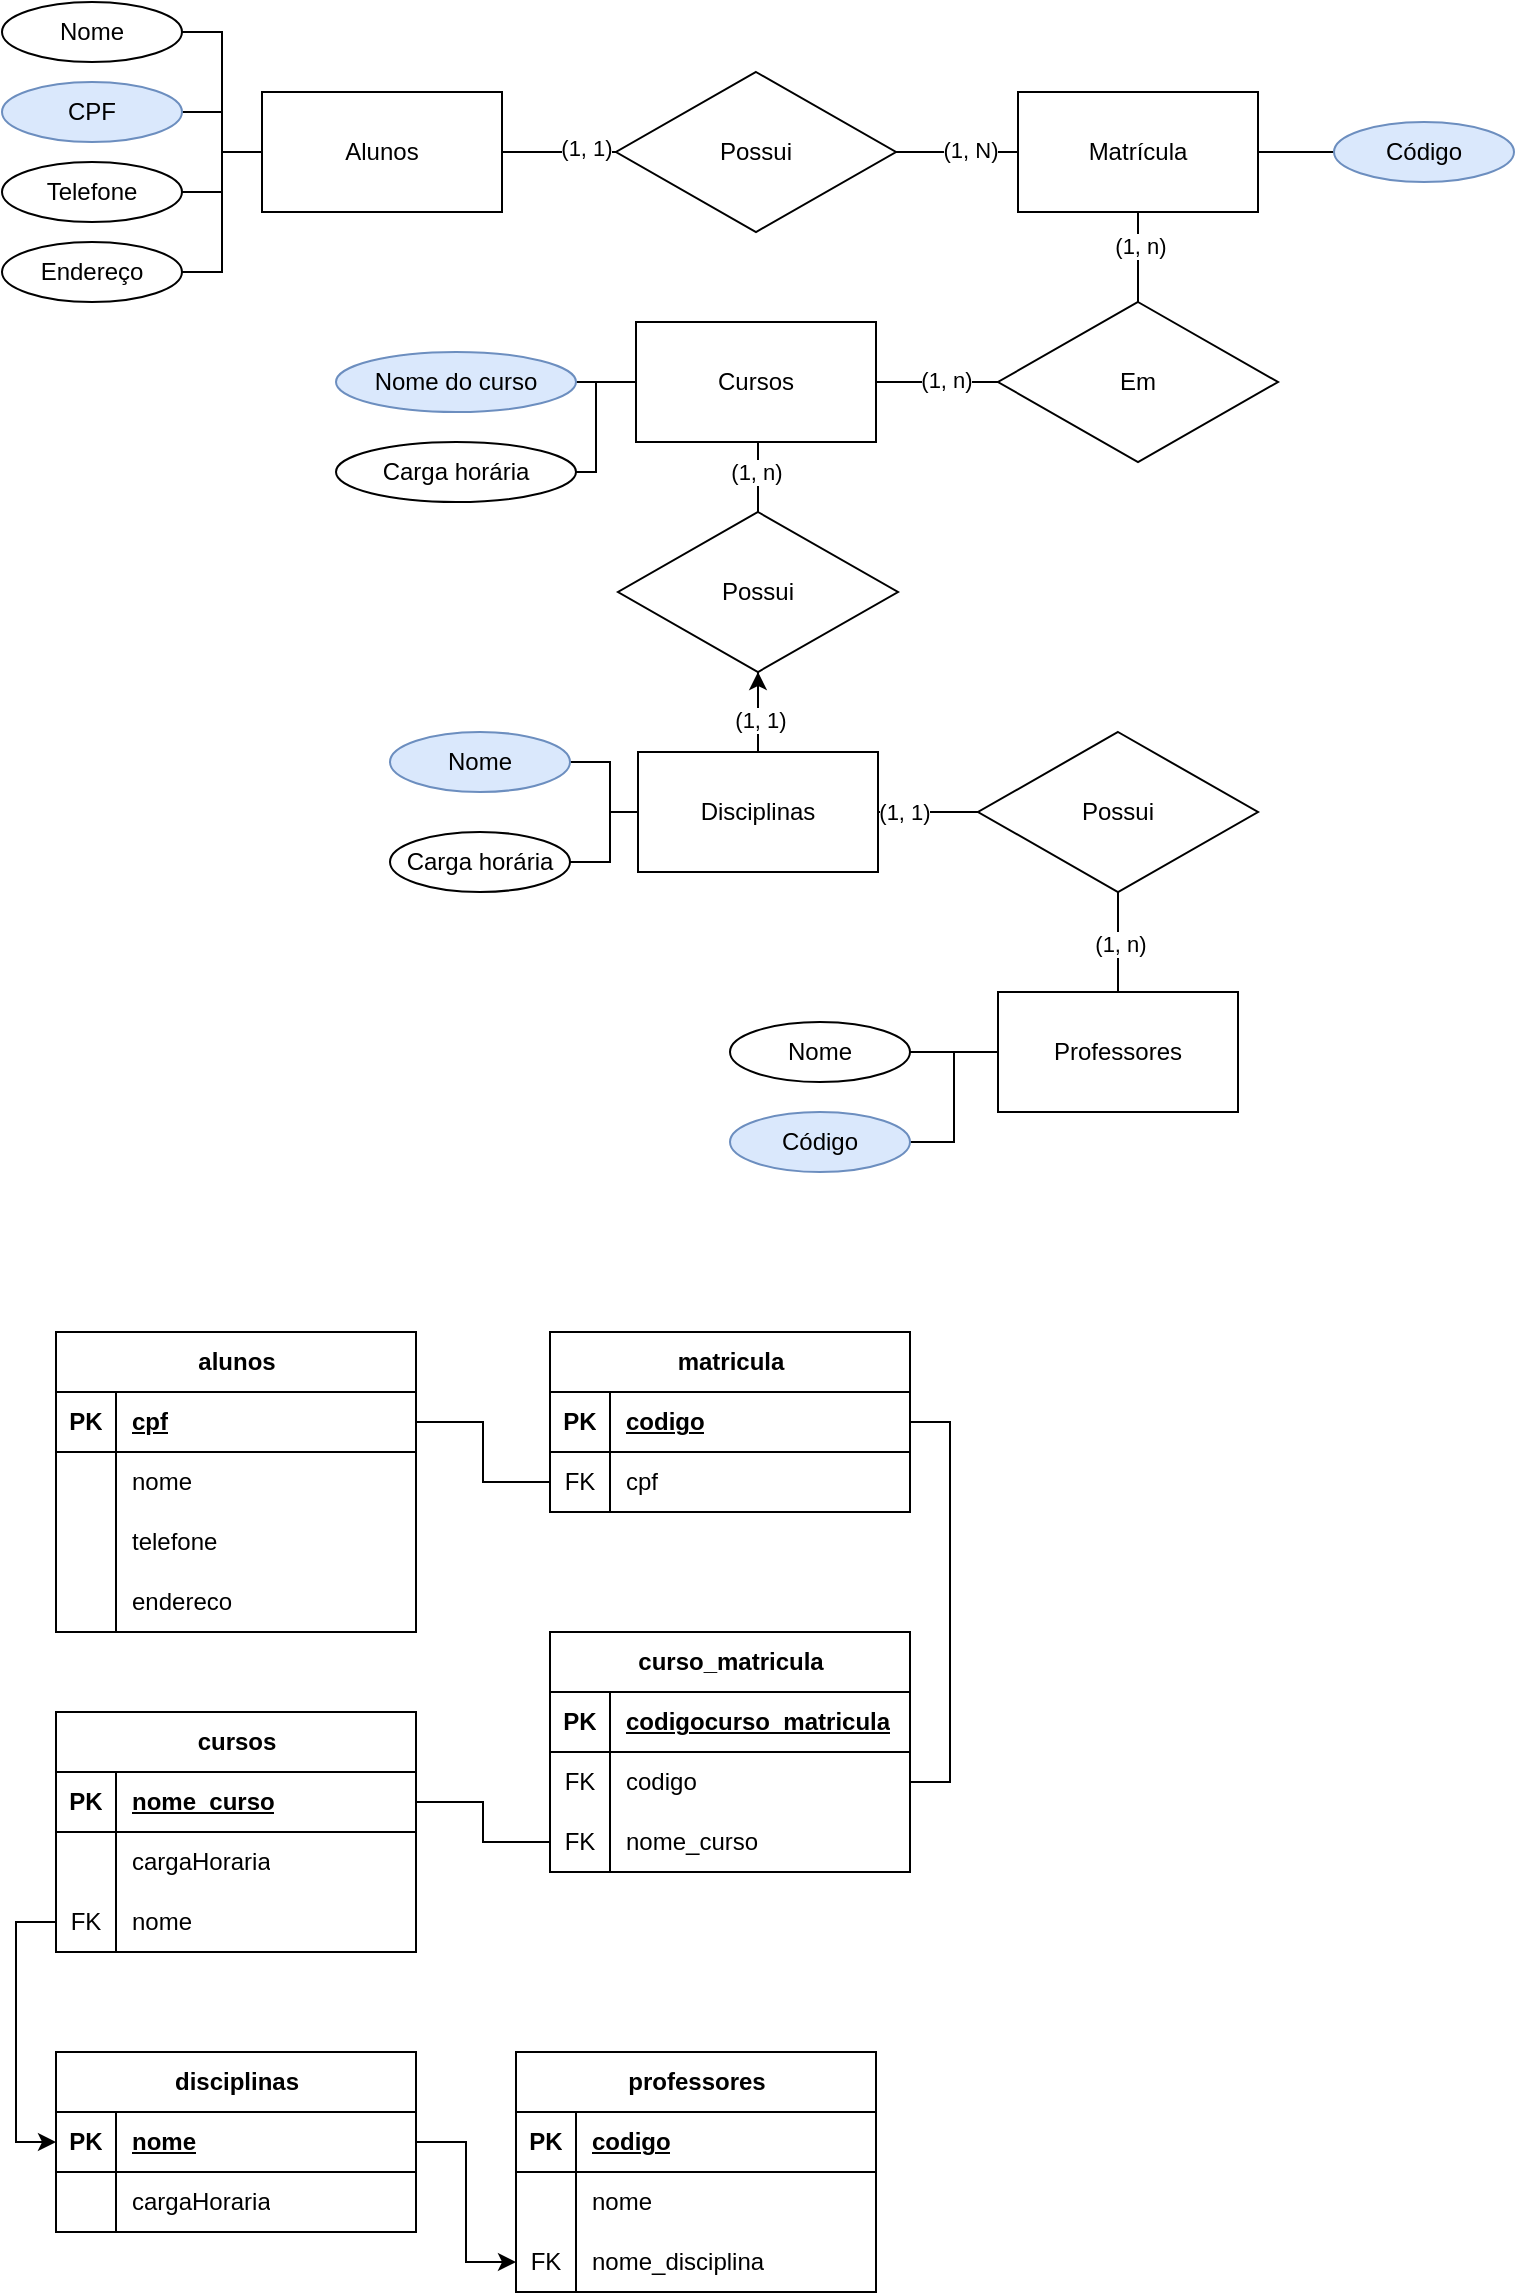 <mxfile version="24.7.10">
  <diagram name="Página-1" id="FnEpoIWWNQxLYMlEQwRX">
    <mxGraphModel dx="1179" dy="528" grid="1" gridSize="10" guides="1" tooltips="1" connect="1" arrows="1" fold="1" page="1" pageScale="1" pageWidth="827" pageHeight="1169" math="0" shadow="0">
      <root>
        <mxCell id="0" />
        <mxCell id="1" parent="0" />
        <mxCell id="gs8JJX1vfFZVjYpK_IIe-66" style="edgeStyle=orthogonalEdgeStyle;rounded=0;orthogonalLoop=1;jettySize=auto;html=1;exitX=1;exitY=0.5;exitDx=0;exitDy=0;entryX=0;entryY=0.5;entryDx=0;entryDy=0;endArrow=none;endFill=0;" parent="1" source="gs8JJX1vfFZVjYpK_IIe-1" target="gs8JJX1vfFZVjYpK_IIe-19" edge="1">
          <mxGeometry relative="1" as="geometry" />
        </mxCell>
        <mxCell id="gs8JJX1vfFZVjYpK_IIe-78" value="(1, 1)" style="edgeLabel;html=1;align=center;verticalAlign=middle;resizable=0;points=[];" parent="gs8JJX1vfFZVjYpK_IIe-66" vertex="1" connectable="0">
          <mxGeometry x="0.456" y="2" relative="1" as="geometry">
            <mxPoint as="offset" />
          </mxGeometry>
        </mxCell>
        <mxCell id="gs8JJX1vfFZVjYpK_IIe-1" value="Alunos" style="rounded=0;whiteSpace=wrap;html=1;" parent="1" vertex="1">
          <mxGeometry x="143" y="60" width="120" height="60" as="geometry" />
        </mxCell>
        <mxCell id="gs8JJX1vfFZVjYpK_IIe-67" style="edgeStyle=orthogonalEdgeStyle;rounded=0;orthogonalLoop=1;jettySize=auto;html=1;exitX=0.5;exitY=1;exitDx=0;exitDy=0;entryX=0.5;entryY=0;entryDx=0;entryDy=0;endArrow=none;endFill=0;" parent="1" source="gs8JJX1vfFZVjYpK_IIe-3" target="gs8JJX1vfFZVjYpK_IIe-10" edge="1">
          <mxGeometry relative="1" as="geometry" />
        </mxCell>
        <mxCell id="gs8JJX1vfFZVjYpK_IIe-81" value="(1, n)" style="edgeLabel;html=1;align=center;verticalAlign=middle;resizable=0;points=[];" parent="gs8JJX1vfFZVjYpK_IIe-67" vertex="1" connectable="0">
          <mxGeometry x="-0.259" y="1" relative="1" as="geometry">
            <mxPoint as="offset" />
          </mxGeometry>
        </mxCell>
        <mxCell id="gs8JJX1vfFZVjYpK_IIe-69" style="edgeStyle=orthogonalEdgeStyle;rounded=0;orthogonalLoop=1;jettySize=auto;html=1;exitX=1;exitY=0.5;exitDx=0;exitDy=0;entryX=0;entryY=0.5;entryDx=0;entryDy=0;endArrow=none;endFill=0;" parent="1" source="gs8JJX1vfFZVjYpK_IIe-3" target="gs8JJX1vfFZVjYpK_IIe-29" edge="1">
          <mxGeometry relative="1" as="geometry" />
        </mxCell>
        <mxCell id="gs8JJX1vfFZVjYpK_IIe-3" value="Matrícula" style="rounded=0;whiteSpace=wrap;html=1;" parent="1" vertex="1">
          <mxGeometry x="521" y="60" width="120" height="60" as="geometry" />
        </mxCell>
        <mxCell id="gs8JJX1vfFZVjYpK_IIe-71" style="edgeStyle=orthogonalEdgeStyle;rounded=0;orthogonalLoop=1;jettySize=auto;html=1;exitX=0;exitY=0.5;exitDx=0;exitDy=0;entryX=1;entryY=0.5;entryDx=0;entryDy=0;endArrow=none;endFill=0;" parent="1" source="gs8JJX1vfFZVjYpK_IIe-4" target="gs8JJX1vfFZVjYpK_IIe-40" edge="1">
          <mxGeometry relative="1" as="geometry" />
        </mxCell>
        <mxCell id="gs8JJX1vfFZVjYpK_IIe-72" style="edgeStyle=orthogonalEdgeStyle;rounded=0;orthogonalLoop=1;jettySize=auto;html=1;exitX=1;exitY=0.5;exitDx=0;exitDy=0;entryX=0;entryY=0.5;entryDx=0;entryDy=0;endArrow=none;endFill=0;" parent="1" source="gs8JJX1vfFZVjYpK_IIe-4" target="gs8JJX1vfFZVjYpK_IIe-10" edge="1">
          <mxGeometry relative="1" as="geometry" />
        </mxCell>
        <mxCell id="gs8JJX1vfFZVjYpK_IIe-82" value="(1, n)" style="edgeLabel;html=1;align=center;verticalAlign=middle;resizable=0;points=[];" parent="gs8JJX1vfFZVjYpK_IIe-72" vertex="1" connectable="0">
          <mxGeometry x="0.131" y="1" relative="1" as="geometry">
            <mxPoint as="offset" />
          </mxGeometry>
        </mxCell>
        <mxCell id="gs8JJX1vfFZVjYpK_IIe-73" style="edgeStyle=orthogonalEdgeStyle;rounded=0;orthogonalLoop=1;jettySize=auto;html=1;exitX=0.5;exitY=1;exitDx=0;exitDy=0;entryX=0.5;entryY=0;entryDx=0;entryDy=0;endArrow=none;endFill=0;" parent="1" source="gs8JJX1vfFZVjYpK_IIe-4" target="gs8JJX1vfFZVjYpK_IIe-15" edge="1">
          <mxGeometry relative="1" as="geometry" />
        </mxCell>
        <mxCell id="gs8JJX1vfFZVjYpK_IIe-76" value="(1, n)" style="edgeLabel;html=1;align=center;verticalAlign=middle;resizable=0;points=[];" parent="gs8JJX1vfFZVjYpK_IIe-73" vertex="1" connectable="0">
          <mxGeometry x="-0.144" y="-1" relative="1" as="geometry">
            <mxPoint as="offset" />
          </mxGeometry>
        </mxCell>
        <mxCell id="gs8JJX1vfFZVjYpK_IIe-88" style="edgeStyle=orthogonalEdgeStyle;rounded=0;orthogonalLoop=1;jettySize=auto;html=1;exitX=0;exitY=0.5;exitDx=0;exitDy=0;entryX=1;entryY=0.5;entryDx=0;entryDy=0;endArrow=none;endFill=0;" parent="1" source="gs8JJX1vfFZVjYpK_IIe-4" target="gs8JJX1vfFZVjYpK_IIe-86" edge="1">
          <mxGeometry relative="1" as="geometry" />
        </mxCell>
        <mxCell id="gs8JJX1vfFZVjYpK_IIe-4" value="Cursos" style="rounded=0;whiteSpace=wrap;html=1;" parent="1" vertex="1">
          <mxGeometry x="330" y="175" width="120" height="60" as="geometry" />
        </mxCell>
        <mxCell id="gs8JJX1vfFZVjYpK_IIe-23" style="edgeStyle=orthogonalEdgeStyle;rounded=0;orthogonalLoop=1;jettySize=auto;html=1;exitX=1;exitY=0.5;exitDx=0;exitDy=0;entryX=0;entryY=0.5;entryDx=0;entryDy=0;endArrow=none;endFill=0;" parent="1" source="gs8JJX1vfFZVjYpK_IIe-5" edge="1">
          <mxGeometry relative="1" as="geometry">
            <mxPoint x="511" y="420" as="targetPoint" />
          </mxGeometry>
        </mxCell>
        <mxCell id="gs8JJX1vfFZVjYpK_IIe-75" value="(1, 1)" style="edgeLabel;html=1;align=center;verticalAlign=middle;resizable=0;points=[];" parent="gs8JJX1vfFZVjYpK_IIe-23" vertex="1" connectable="0">
          <mxGeometry x="-0.569" relative="1" as="geometry">
            <mxPoint as="offset" />
          </mxGeometry>
        </mxCell>
        <mxCell id="gs8JJX1vfFZVjYpK_IIe-89" value="" style="edgeStyle=orthogonalEdgeStyle;rounded=0;orthogonalLoop=1;jettySize=auto;html=1;" parent="1" source="gs8JJX1vfFZVjYpK_IIe-5" target="gs8JJX1vfFZVjYpK_IIe-15" edge="1">
          <mxGeometry relative="1" as="geometry" />
        </mxCell>
        <mxCell id="gs8JJX1vfFZVjYpK_IIe-5" value="Disciplinas" style="rounded=0;whiteSpace=wrap;html=1;" parent="1" vertex="1">
          <mxGeometry x="331" y="390" width="120" height="60" as="geometry" />
        </mxCell>
        <mxCell id="gs8JJX1vfFZVjYpK_IIe-10" value="Em" style="rhombus;whiteSpace=wrap;html=1;" parent="1" vertex="1">
          <mxGeometry x="511" y="165" width="140" height="80" as="geometry" />
        </mxCell>
        <mxCell id="gs8JJX1vfFZVjYpK_IIe-16" style="edgeStyle=orthogonalEdgeStyle;rounded=0;orthogonalLoop=1;jettySize=auto;html=1;exitX=0.5;exitY=1;exitDx=0;exitDy=0;entryX=0.5;entryY=0;entryDx=0;entryDy=0;endArrow=none;endFill=0;" parent="1" source="gs8JJX1vfFZVjYpK_IIe-15" target="gs8JJX1vfFZVjYpK_IIe-5" edge="1">
          <mxGeometry relative="1" as="geometry" />
        </mxCell>
        <mxCell id="gs8JJX1vfFZVjYpK_IIe-77" value="(1, 1)" style="edgeLabel;html=1;align=center;verticalAlign=middle;resizable=0;points=[];" parent="gs8JJX1vfFZVjYpK_IIe-16" vertex="1" connectable="0">
          <mxGeometry x="0.212" y="1" relative="1" as="geometry">
            <mxPoint as="offset" />
          </mxGeometry>
        </mxCell>
        <mxCell id="gs8JJX1vfFZVjYpK_IIe-15" value="Possui" style="rhombus;whiteSpace=wrap;html=1;" parent="1" vertex="1">
          <mxGeometry x="321" y="270" width="140" height="80" as="geometry" />
        </mxCell>
        <mxCell id="gs8JJX1vfFZVjYpK_IIe-84" value="N" style="edgeStyle=orthogonalEdgeStyle;rounded=0;orthogonalLoop=1;jettySize=auto;html=1;exitX=1;exitY=0.5;exitDx=0;exitDy=0;entryX=0;entryY=0.5;entryDx=0;entryDy=0;endArrow=none;endFill=0;" parent="1" source="gs8JJX1vfFZVjYpK_IIe-19" target="gs8JJX1vfFZVjYpK_IIe-3" edge="1">
          <mxGeometry relative="1" as="geometry" />
        </mxCell>
        <mxCell id="gs8JJX1vfFZVjYpK_IIe-85" value="(1, N)" style="edgeLabel;html=1;align=center;verticalAlign=middle;resizable=0;points=[];" parent="gs8JJX1vfFZVjYpK_IIe-84" vertex="1" connectable="0">
          <mxGeometry x="0.22" y="1" relative="1" as="geometry">
            <mxPoint as="offset" />
          </mxGeometry>
        </mxCell>
        <mxCell id="gs8JJX1vfFZVjYpK_IIe-19" value="Possui" style="rhombus;whiteSpace=wrap;html=1;" parent="1" vertex="1">
          <mxGeometry x="320" y="50" width="140" height="80" as="geometry" />
        </mxCell>
        <mxCell id="gs8JJX1vfFZVjYpK_IIe-25" style="edgeStyle=orthogonalEdgeStyle;rounded=0;orthogonalLoop=1;jettySize=auto;html=1;exitX=0.5;exitY=1;exitDx=0;exitDy=0;entryX=0.5;entryY=0;entryDx=0;entryDy=0;endArrow=none;endFill=0;" parent="1" source="gs8JJX1vfFZVjYpK_IIe-22" target="gs8JJX1vfFZVjYpK_IIe-24" edge="1">
          <mxGeometry relative="1" as="geometry" />
        </mxCell>
        <mxCell id="gs8JJX1vfFZVjYpK_IIe-74" value="(1, n)" style="edgeLabel;html=1;align=center;verticalAlign=middle;resizable=0;points=[];" parent="gs8JJX1vfFZVjYpK_IIe-25" vertex="1" connectable="0">
          <mxGeometry x="0.011" y="1" relative="1" as="geometry">
            <mxPoint as="offset" />
          </mxGeometry>
        </mxCell>
        <mxCell id="gs8JJX1vfFZVjYpK_IIe-22" value="Possui" style="rhombus;whiteSpace=wrap;html=1;" parent="1" vertex="1">
          <mxGeometry x="501" y="380" width="140" height="80" as="geometry" />
        </mxCell>
        <mxCell id="gs8JJX1vfFZVjYpK_IIe-24" value="Professores" style="rounded=0;whiteSpace=wrap;html=1;" parent="1" vertex="1">
          <mxGeometry x="511" y="510" width="120" height="60" as="geometry" />
        </mxCell>
        <mxCell id="gs8JJX1vfFZVjYpK_IIe-28" style="edgeStyle=orthogonalEdgeStyle;rounded=0;orthogonalLoop=1;jettySize=auto;html=1;exitX=1;exitY=0.5;exitDx=0;exitDy=0;entryX=0;entryY=0.5;entryDx=0;entryDy=0;endArrow=none;endFill=0;" parent="1" source="gs8JJX1vfFZVjYpK_IIe-26" target="gs8JJX1vfFZVjYpK_IIe-1" edge="1">
          <mxGeometry relative="1" as="geometry" />
        </mxCell>
        <mxCell id="gs8JJX1vfFZVjYpK_IIe-26" value="Nome" style="ellipse;whiteSpace=wrap;html=1;" parent="1" vertex="1">
          <mxGeometry x="13" y="15" width="90" height="30" as="geometry" />
        </mxCell>
        <mxCell id="gs8JJX1vfFZVjYpK_IIe-29" value="Código" style="ellipse;whiteSpace=wrap;html=1;fillColor=#dae8fc;strokeColor=#6c8ebf;" parent="1" vertex="1">
          <mxGeometry x="679" y="75" width="90" height="30" as="geometry" />
        </mxCell>
        <mxCell id="gs8JJX1vfFZVjYpK_IIe-32" style="edgeStyle=orthogonalEdgeStyle;rounded=0;orthogonalLoop=1;jettySize=auto;html=1;exitX=1;exitY=0.5;exitDx=0;exitDy=0;entryX=0;entryY=0.5;entryDx=0;entryDy=0;endArrow=none;endFill=0;" parent="1" source="gs8JJX1vfFZVjYpK_IIe-31" target="gs8JJX1vfFZVjYpK_IIe-1" edge="1">
          <mxGeometry relative="1" as="geometry" />
        </mxCell>
        <mxCell id="gs8JJX1vfFZVjYpK_IIe-31" value="CPF" style="ellipse;whiteSpace=wrap;html=1;fillColor=#dae8fc;strokeColor=#6c8ebf;" parent="1" vertex="1">
          <mxGeometry x="13" y="55" width="90" height="30" as="geometry" />
        </mxCell>
        <mxCell id="gs8JJX1vfFZVjYpK_IIe-38" style="edgeStyle=orthogonalEdgeStyle;rounded=0;orthogonalLoop=1;jettySize=auto;html=1;exitX=1;exitY=0.5;exitDx=0;exitDy=0;entryX=0;entryY=0.5;entryDx=0;entryDy=0;endArrow=none;endFill=0;" parent="1" source="gs8JJX1vfFZVjYpK_IIe-35" target="gs8JJX1vfFZVjYpK_IIe-1" edge="1">
          <mxGeometry relative="1" as="geometry" />
        </mxCell>
        <mxCell id="gs8JJX1vfFZVjYpK_IIe-35" value="Telefone" style="ellipse;whiteSpace=wrap;html=1;" parent="1" vertex="1">
          <mxGeometry x="13" y="95" width="90" height="30" as="geometry" />
        </mxCell>
        <mxCell id="gs8JJX1vfFZVjYpK_IIe-39" style="edgeStyle=orthogonalEdgeStyle;rounded=0;orthogonalLoop=1;jettySize=auto;html=1;exitX=1;exitY=0.5;exitDx=0;exitDy=0;entryX=0;entryY=0.5;entryDx=0;entryDy=0;endArrow=none;endFill=0;" parent="1" source="gs8JJX1vfFZVjYpK_IIe-36" target="gs8JJX1vfFZVjYpK_IIe-1" edge="1">
          <mxGeometry relative="1" as="geometry" />
        </mxCell>
        <mxCell id="gs8JJX1vfFZVjYpK_IIe-36" value="Endereço" style="ellipse;whiteSpace=wrap;html=1;" parent="1" vertex="1">
          <mxGeometry x="13" y="135" width="90" height="30" as="geometry" />
        </mxCell>
        <mxCell id="gs8JJX1vfFZVjYpK_IIe-40" value="Nome do curso" style="ellipse;whiteSpace=wrap;html=1;fillColor=#dae8fc;strokeColor=#6c8ebf;" parent="1" vertex="1">
          <mxGeometry x="180" y="190" width="120" height="30" as="geometry" />
        </mxCell>
        <mxCell id="gs8JJX1vfFZVjYpK_IIe-54" style="edgeStyle=orthogonalEdgeStyle;rounded=0;orthogonalLoop=1;jettySize=auto;html=1;exitX=1;exitY=0.5;exitDx=0;exitDy=0;entryX=0;entryY=0.5;entryDx=0;entryDy=0;endArrow=none;endFill=0;" parent="1" source="gs8JJX1vfFZVjYpK_IIe-42" target="gs8JJX1vfFZVjYpK_IIe-5" edge="1">
          <mxGeometry relative="1" as="geometry" />
        </mxCell>
        <mxCell id="gs8JJX1vfFZVjYpK_IIe-42" value="Nome" style="ellipse;whiteSpace=wrap;html=1;fillColor=#dae8fc;strokeColor=#6c8ebf;" parent="1" vertex="1">
          <mxGeometry x="207" y="380" width="90" height="30" as="geometry" />
        </mxCell>
        <mxCell id="gs8JJX1vfFZVjYpK_IIe-56" style="edgeStyle=orthogonalEdgeStyle;rounded=0;orthogonalLoop=1;jettySize=auto;html=1;exitX=1;exitY=0.5;exitDx=0;exitDy=0;entryX=0;entryY=0.5;entryDx=0;entryDy=0;endArrow=none;endFill=0;" parent="1" source="gs8JJX1vfFZVjYpK_IIe-44" target="gs8JJX1vfFZVjYpK_IIe-24" edge="1">
          <mxGeometry relative="1" as="geometry" />
        </mxCell>
        <mxCell id="gs8JJX1vfFZVjYpK_IIe-44" value="Nome" style="ellipse;whiteSpace=wrap;html=1;" parent="1" vertex="1">
          <mxGeometry x="377" y="525" width="90" height="30" as="geometry" />
        </mxCell>
        <mxCell id="gs8JJX1vfFZVjYpK_IIe-53" style="edgeStyle=orthogonalEdgeStyle;rounded=0;orthogonalLoop=1;jettySize=auto;html=1;exitX=1;exitY=0.5;exitDx=0;exitDy=0;entryX=0;entryY=0.5;entryDx=0;entryDy=0;endArrow=none;endFill=0;" parent="1" source="gs8JJX1vfFZVjYpK_IIe-52" target="gs8JJX1vfFZVjYpK_IIe-5" edge="1">
          <mxGeometry relative="1" as="geometry" />
        </mxCell>
        <mxCell id="gs8JJX1vfFZVjYpK_IIe-52" value="Carga horária" style="ellipse;whiteSpace=wrap;html=1;" parent="1" vertex="1">
          <mxGeometry x="207" y="430" width="90" height="30" as="geometry" />
        </mxCell>
        <mxCell id="gs8JJX1vfFZVjYpK_IIe-60" style="edgeStyle=orthogonalEdgeStyle;rounded=0;orthogonalLoop=1;jettySize=auto;html=1;exitX=1;exitY=0.5;exitDx=0;exitDy=0;entryX=0;entryY=0.5;entryDx=0;entryDy=0;endArrow=none;endFill=0;" parent="1" source="gs8JJX1vfFZVjYpK_IIe-59" target="gs8JJX1vfFZVjYpK_IIe-24" edge="1">
          <mxGeometry relative="1" as="geometry" />
        </mxCell>
        <mxCell id="gs8JJX1vfFZVjYpK_IIe-59" value="Código" style="ellipse;whiteSpace=wrap;html=1;fillColor=#dae8fc;strokeColor=#6c8ebf;" parent="1" vertex="1">
          <mxGeometry x="377" y="570" width="90" height="30" as="geometry" />
        </mxCell>
        <mxCell id="gs8JJX1vfFZVjYpK_IIe-86" value="Carga horária" style="ellipse;whiteSpace=wrap;html=1;" parent="1" vertex="1">
          <mxGeometry x="180" y="235" width="120" height="30" as="geometry" />
        </mxCell>
        <mxCell id="gs8JJX1vfFZVjYpK_IIe-115" value="alunos" style="shape=table;startSize=30;container=1;collapsible=1;childLayout=tableLayout;fixedRows=1;rowLines=0;fontStyle=1;align=center;resizeLast=1;html=1;" parent="1" vertex="1">
          <mxGeometry x="40" y="680" width="180" height="150" as="geometry" />
        </mxCell>
        <mxCell id="gs8JJX1vfFZVjYpK_IIe-116" value="" style="shape=tableRow;horizontal=0;startSize=0;swimlaneHead=0;swimlaneBody=0;fillColor=none;collapsible=0;dropTarget=0;points=[[0,0.5],[1,0.5]];portConstraint=eastwest;top=0;left=0;right=0;bottom=1;" parent="gs8JJX1vfFZVjYpK_IIe-115" vertex="1">
          <mxGeometry y="30" width="180" height="30" as="geometry" />
        </mxCell>
        <mxCell id="gs8JJX1vfFZVjYpK_IIe-117" value="PK" style="shape=partialRectangle;connectable=0;fillColor=none;top=0;left=0;bottom=0;right=0;fontStyle=1;overflow=hidden;whiteSpace=wrap;html=1;" parent="gs8JJX1vfFZVjYpK_IIe-116" vertex="1">
          <mxGeometry width="30" height="30" as="geometry">
            <mxRectangle width="30" height="30" as="alternateBounds" />
          </mxGeometry>
        </mxCell>
        <mxCell id="gs8JJX1vfFZVjYpK_IIe-118" value="cpf" style="shape=partialRectangle;connectable=0;fillColor=none;top=0;left=0;bottom=0;right=0;align=left;spacingLeft=6;fontStyle=5;overflow=hidden;whiteSpace=wrap;html=1;" parent="gs8JJX1vfFZVjYpK_IIe-116" vertex="1">
          <mxGeometry x="30" width="150" height="30" as="geometry">
            <mxRectangle width="150" height="30" as="alternateBounds" />
          </mxGeometry>
        </mxCell>
        <mxCell id="gs8JJX1vfFZVjYpK_IIe-119" value="" style="shape=tableRow;horizontal=0;startSize=0;swimlaneHead=0;swimlaneBody=0;fillColor=none;collapsible=0;dropTarget=0;points=[[0,0.5],[1,0.5]];portConstraint=eastwest;top=0;left=0;right=0;bottom=0;" parent="gs8JJX1vfFZVjYpK_IIe-115" vertex="1">
          <mxGeometry y="60" width="180" height="30" as="geometry" />
        </mxCell>
        <mxCell id="gs8JJX1vfFZVjYpK_IIe-120" value="" style="shape=partialRectangle;connectable=0;fillColor=none;top=0;left=0;bottom=0;right=0;editable=1;overflow=hidden;whiteSpace=wrap;html=1;" parent="gs8JJX1vfFZVjYpK_IIe-119" vertex="1">
          <mxGeometry width="30" height="30" as="geometry">
            <mxRectangle width="30" height="30" as="alternateBounds" />
          </mxGeometry>
        </mxCell>
        <mxCell id="gs8JJX1vfFZVjYpK_IIe-121" value="nome" style="shape=partialRectangle;connectable=0;fillColor=none;top=0;left=0;bottom=0;right=0;align=left;spacingLeft=6;overflow=hidden;whiteSpace=wrap;html=1;" parent="gs8JJX1vfFZVjYpK_IIe-119" vertex="1">
          <mxGeometry x="30" width="150" height="30" as="geometry">
            <mxRectangle width="150" height="30" as="alternateBounds" />
          </mxGeometry>
        </mxCell>
        <mxCell id="gs8JJX1vfFZVjYpK_IIe-122" value="" style="shape=tableRow;horizontal=0;startSize=0;swimlaneHead=0;swimlaneBody=0;fillColor=none;collapsible=0;dropTarget=0;points=[[0,0.5],[1,0.5]];portConstraint=eastwest;top=0;left=0;right=0;bottom=0;" parent="gs8JJX1vfFZVjYpK_IIe-115" vertex="1">
          <mxGeometry y="90" width="180" height="30" as="geometry" />
        </mxCell>
        <mxCell id="gs8JJX1vfFZVjYpK_IIe-123" value="" style="shape=partialRectangle;connectable=0;fillColor=none;top=0;left=0;bottom=0;right=0;editable=1;overflow=hidden;whiteSpace=wrap;html=1;" parent="gs8JJX1vfFZVjYpK_IIe-122" vertex="1">
          <mxGeometry width="30" height="30" as="geometry">
            <mxRectangle width="30" height="30" as="alternateBounds" />
          </mxGeometry>
        </mxCell>
        <mxCell id="gs8JJX1vfFZVjYpK_IIe-124" value="telefone" style="shape=partialRectangle;connectable=0;fillColor=none;top=0;left=0;bottom=0;right=0;align=left;spacingLeft=6;overflow=hidden;whiteSpace=wrap;html=1;" parent="gs8JJX1vfFZVjYpK_IIe-122" vertex="1">
          <mxGeometry x="30" width="150" height="30" as="geometry">
            <mxRectangle width="150" height="30" as="alternateBounds" />
          </mxGeometry>
        </mxCell>
        <mxCell id="gs8JJX1vfFZVjYpK_IIe-125" value="" style="shape=tableRow;horizontal=0;startSize=0;swimlaneHead=0;swimlaneBody=0;fillColor=none;collapsible=0;dropTarget=0;points=[[0,0.5],[1,0.5]];portConstraint=eastwest;top=0;left=0;right=0;bottom=0;" parent="gs8JJX1vfFZVjYpK_IIe-115" vertex="1">
          <mxGeometry y="120" width="180" height="30" as="geometry" />
        </mxCell>
        <mxCell id="gs8JJX1vfFZVjYpK_IIe-126" value="" style="shape=partialRectangle;connectable=0;fillColor=none;top=0;left=0;bottom=0;right=0;editable=1;overflow=hidden;whiteSpace=wrap;html=1;" parent="gs8JJX1vfFZVjYpK_IIe-125" vertex="1">
          <mxGeometry width="30" height="30" as="geometry">
            <mxRectangle width="30" height="30" as="alternateBounds" />
          </mxGeometry>
        </mxCell>
        <mxCell id="gs8JJX1vfFZVjYpK_IIe-127" value="endereco" style="shape=partialRectangle;connectable=0;fillColor=none;top=0;left=0;bottom=0;right=0;align=left;spacingLeft=6;overflow=hidden;whiteSpace=wrap;html=1;" parent="gs8JJX1vfFZVjYpK_IIe-125" vertex="1">
          <mxGeometry x="30" width="150" height="30" as="geometry">
            <mxRectangle width="150" height="30" as="alternateBounds" />
          </mxGeometry>
        </mxCell>
        <mxCell id="gs8JJX1vfFZVjYpK_IIe-147" value="matricula" style="shape=table;startSize=30;container=1;collapsible=1;childLayout=tableLayout;fixedRows=1;rowLines=0;fontStyle=1;align=center;resizeLast=1;html=1;" parent="1" vertex="1">
          <mxGeometry x="287" y="680" width="180" height="90" as="geometry" />
        </mxCell>
        <mxCell id="gs8JJX1vfFZVjYpK_IIe-148" value="" style="shape=tableRow;horizontal=0;startSize=0;swimlaneHead=0;swimlaneBody=0;fillColor=none;collapsible=0;dropTarget=0;points=[[0,0.5],[1,0.5]];portConstraint=eastwest;top=0;left=0;right=0;bottom=1;" parent="gs8JJX1vfFZVjYpK_IIe-147" vertex="1">
          <mxGeometry y="30" width="180" height="30" as="geometry" />
        </mxCell>
        <mxCell id="gs8JJX1vfFZVjYpK_IIe-149" value="PK" style="shape=partialRectangle;connectable=0;fillColor=none;top=0;left=0;bottom=0;right=0;fontStyle=1;overflow=hidden;whiteSpace=wrap;html=1;" parent="gs8JJX1vfFZVjYpK_IIe-148" vertex="1">
          <mxGeometry width="30" height="30" as="geometry">
            <mxRectangle width="30" height="30" as="alternateBounds" />
          </mxGeometry>
        </mxCell>
        <mxCell id="gs8JJX1vfFZVjYpK_IIe-150" value="codigo" style="shape=partialRectangle;connectable=0;fillColor=none;top=0;left=0;bottom=0;right=0;align=left;spacingLeft=6;fontStyle=5;overflow=hidden;whiteSpace=wrap;html=1;" parent="gs8JJX1vfFZVjYpK_IIe-148" vertex="1">
          <mxGeometry x="30" width="150" height="30" as="geometry">
            <mxRectangle width="150" height="30" as="alternateBounds" />
          </mxGeometry>
        </mxCell>
        <mxCell id="pUEzMYSYYXXjLM-mZXR9-13" value="" style="shape=tableRow;horizontal=0;startSize=0;swimlaneHead=0;swimlaneBody=0;fillColor=none;collapsible=0;dropTarget=0;points=[[0,0.5],[1,0.5]];portConstraint=eastwest;top=0;left=0;right=0;bottom=0;" vertex="1" parent="gs8JJX1vfFZVjYpK_IIe-147">
          <mxGeometry y="60" width="180" height="30" as="geometry" />
        </mxCell>
        <mxCell id="pUEzMYSYYXXjLM-mZXR9-14" value="FK" style="shape=partialRectangle;connectable=0;fillColor=none;top=0;left=0;bottom=0;right=0;fontStyle=0;overflow=hidden;whiteSpace=wrap;html=1;" vertex="1" parent="pUEzMYSYYXXjLM-mZXR9-13">
          <mxGeometry width="30" height="30" as="geometry">
            <mxRectangle width="30" height="30" as="alternateBounds" />
          </mxGeometry>
        </mxCell>
        <mxCell id="pUEzMYSYYXXjLM-mZXR9-15" value="cpf" style="shape=partialRectangle;connectable=0;fillColor=none;top=0;left=0;bottom=0;right=0;align=left;spacingLeft=6;fontStyle=0;overflow=hidden;whiteSpace=wrap;html=1;" vertex="1" parent="pUEzMYSYYXXjLM-mZXR9-13">
          <mxGeometry x="30" width="150" height="30" as="geometry">
            <mxRectangle width="150" height="30" as="alternateBounds" />
          </mxGeometry>
        </mxCell>
        <mxCell id="gs8JJX1vfFZVjYpK_IIe-160" value="cursos" style="shape=table;startSize=30;container=1;collapsible=1;childLayout=tableLayout;fixedRows=1;rowLines=0;fontStyle=1;align=center;resizeLast=1;html=1;" parent="1" vertex="1">
          <mxGeometry x="40" y="870" width="180" height="120" as="geometry" />
        </mxCell>
        <mxCell id="gs8JJX1vfFZVjYpK_IIe-161" value="" style="shape=tableRow;horizontal=0;startSize=0;swimlaneHead=0;swimlaneBody=0;fillColor=none;collapsible=0;dropTarget=0;points=[[0,0.5],[1,0.5]];portConstraint=eastwest;top=0;left=0;right=0;bottom=1;" parent="gs8JJX1vfFZVjYpK_IIe-160" vertex="1">
          <mxGeometry y="30" width="180" height="30" as="geometry" />
        </mxCell>
        <mxCell id="gs8JJX1vfFZVjYpK_IIe-162" value="PK" style="shape=partialRectangle;connectable=0;fillColor=none;top=0;left=0;bottom=0;right=0;fontStyle=1;overflow=hidden;whiteSpace=wrap;html=1;" parent="gs8JJX1vfFZVjYpK_IIe-161" vertex="1">
          <mxGeometry width="30" height="30" as="geometry">
            <mxRectangle width="30" height="30" as="alternateBounds" />
          </mxGeometry>
        </mxCell>
        <mxCell id="gs8JJX1vfFZVjYpK_IIe-163" value="nome_curso" style="shape=partialRectangle;connectable=0;fillColor=none;top=0;left=0;bottom=0;right=0;align=left;spacingLeft=6;fontStyle=5;overflow=hidden;whiteSpace=wrap;html=1;" parent="gs8JJX1vfFZVjYpK_IIe-161" vertex="1">
          <mxGeometry x="30" width="150" height="30" as="geometry">
            <mxRectangle width="150" height="30" as="alternateBounds" />
          </mxGeometry>
        </mxCell>
        <mxCell id="gs8JJX1vfFZVjYpK_IIe-164" value="" style="shape=tableRow;horizontal=0;startSize=0;swimlaneHead=0;swimlaneBody=0;fillColor=none;collapsible=0;dropTarget=0;points=[[0,0.5],[1,0.5]];portConstraint=eastwest;top=0;left=0;right=0;bottom=0;" parent="gs8JJX1vfFZVjYpK_IIe-160" vertex="1">
          <mxGeometry y="60" width="180" height="30" as="geometry" />
        </mxCell>
        <mxCell id="gs8JJX1vfFZVjYpK_IIe-165" value="" style="shape=partialRectangle;connectable=0;fillColor=none;top=0;left=0;bottom=0;right=0;editable=1;overflow=hidden;whiteSpace=wrap;html=1;" parent="gs8JJX1vfFZVjYpK_IIe-164" vertex="1">
          <mxGeometry width="30" height="30" as="geometry">
            <mxRectangle width="30" height="30" as="alternateBounds" />
          </mxGeometry>
        </mxCell>
        <mxCell id="gs8JJX1vfFZVjYpK_IIe-166" value="cargaHoraria" style="shape=partialRectangle;connectable=0;fillColor=none;top=0;left=0;bottom=0;right=0;align=left;spacingLeft=6;overflow=hidden;whiteSpace=wrap;html=1;" parent="gs8JJX1vfFZVjYpK_IIe-164" vertex="1">
          <mxGeometry x="30" width="150" height="30" as="geometry">
            <mxRectangle width="150" height="30" as="alternateBounds" />
          </mxGeometry>
        </mxCell>
        <mxCell id="pUEzMYSYYXXjLM-mZXR9-39" value="" style="shape=tableRow;horizontal=0;startSize=0;swimlaneHead=0;swimlaneBody=0;fillColor=none;collapsible=0;dropTarget=0;points=[[0,0.5],[1,0.5]];portConstraint=eastwest;top=0;left=0;right=0;bottom=0;" vertex="1" parent="gs8JJX1vfFZVjYpK_IIe-160">
          <mxGeometry y="90" width="180" height="30" as="geometry" />
        </mxCell>
        <mxCell id="pUEzMYSYYXXjLM-mZXR9-40" value="FK" style="shape=partialRectangle;connectable=0;fillColor=none;top=0;left=0;bottom=0;right=0;fontStyle=0;overflow=hidden;whiteSpace=wrap;html=1;" vertex="1" parent="pUEzMYSYYXXjLM-mZXR9-39">
          <mxGeometry width="30" height="30" as="geometry">
            <mxRectangle width="30" height="30" as="alternateBounds" />
          </mxGeometry>
        </mxCell>
        <mxCell id="pUEzMYSYYXXjLM-mZXR9-41" value="nome" style="shape=partialRectangle;connectable=0;fillColor=none;top=0;left=0;bottom=0;right=0;align=left;spacingLeft=6;fontStyle=0;overflow=hidden;whiteSpace=wrap;html=1;" vertex="1" parent="pUEzMYSYYXXjLM-mZXR9-39">
          <mxGeometry x="30" width="150" height="30" as="geometry">
            <mxRectangle width="150" height="30" as="alternateBounds" />
          </mxGeometry>
        </mxCell>
        <mxCell id="gs8JJX1vfFZVjYpK_IIe-173" value="disciplinas" style="shape=table;startSize=30;container=1;collapsible=1;childLayout=tableLayout;fixedRows=1;rowLines=0;fontStyle=1;align=center;resizeLast=1;html=1;" parent="1" vertex="1">
          <mxGeometry x="40" y="1040" width="180" height="90" as="geometry" />
        </mxCell>
        <mxCell id="gs8JJX1vfFZVjYpK_IIe-174" value="" style="shape=tableRow;horizontal=0;startSize=0;swimlaneHead=0;swimlaneBody=0;fillColor=none;collapsible=0;dropTarget=0;points=[[0,0.5],[1,0.5]];portConstraint=eastwest;top=0;left=0;right=0;bottom=1;" parent="gs8JJX1vfFZVjYpK_IIe-173" vertex="1">
          <mxGeometry y="30" width="180" height="30" as="geometry" />
        </mxCell>
        <mxCell id="gs8JJX1vfFZVjYpK_IIe-175" value="PK" style="shape=partialRectangle;connectable=0;fillColor=none;top=0;left=0;bottom=0;right=0;fontStyle=1;overflow=hidden;whiteSpace=wrap;html=1;" parent="gs8JJX1vfFZVjYpK_IIe-174" vertex="1">
          <mxGeometry width="30" height="30" as="geometry">
            <mxRectangle width="30" height="30" as="alternateBounds" />
          </mxGeometry>
        </mxCell>
        <mxCell id="gs8JJX1vfFZVjYpK_IIe-176" value="nome" style="shape=partialRectangle;connectable=0;fillColor=none;top=0;left=0;bottom=0;right=0;align=left;spacingLeft=6;fontStyle=5;overflow=hidden;whiteSpace=wrap;html=1;" parent="gs8JJX1vfFZVjYpK_IIe-174" vertex="1">
          <mxGeometry x="30" width="150" height="30" as="geometry">
            <mxRectangle width="150" height="30" as="alternateBounds" />
          </mxGeometry>
        </mxCell>
        <mxCell id="gs8JJX1vfFZVjYpK_IIe-177" value="" style="shape=tableRow;horizontal=0;startSize=0;swimlaneHead=0;swimlaneBody=0;fillColor=none;collapsible=0;dropTarget=0;points=[[0,0.5],[1,0.5]];portConstraint=eastwest;top=0;left=0;right=0;bottom=0;" parent="gs8JJX1vfFZVjYpK_IIe-173" vertex="1">
          <mxGeometry y="60" width="180" height="30" as="geometry" />
        </mxCell>
        <mxCell id="gs8JJX1vfFZVjYpK_IIe-178" value="" style="shape=partialRectangle;connectable=0;fillColor=none;top=0;left=0;bottom=0;right=0;editable=1;overflow=hidden;whiteSpace=wrap;html=1;" parent="gs8JJX1vfFZVjYpK_IIe-177" vertex="1">
          <mxGeometry width="30" height="30" as="geometry">
            <mxRectangle width="30" height="30" as="alternateBounds" />
          </mxGeometry>
        </mxCell>
        <mxCell id="gs8JJX1vfFZVjYpK_IIe-179" value="cargaHoraria" style="shape=partialRectangle;connectable=0;fillColor=none;top=0;left=0;bottom=0;right=0;align=left;spacingLeft=6;overflow=hidden;whiteSpace=wrap;html=1;" parent="gs8JJX1vfFZVjYpK_IIe-177" vertex="1">
          <mxGeometry x="30" width="150" height="30" as="geometry">
            <mxRectangle width="150" height="30" as="alternateBounds" />
          </mxGeometry>
        </mxCell>
        <mxCell id="pUEzMYSYYXXjLM-mZXR9-1" value="professores" style="shape=table;startSize=30;container=1;collapsible=1;childLayout=tableLayout;fixedRows=1;rowLines=0;fontStyle=1;align=center;resizeLast=1;html=1;" vertex="1" parent="1">
          <mxGeometry x="270" y="1040" width="180" height="120" as="geometry" />
        </mxCell>
        <mxCell id="pUEzMYSYYXXjLM-mZXR9-2" value="" style="shape=tableRow;horizontal=0;startSize=0;swimlaneHead=0;swimlaneBody=0;fillColor=none;collapsible=0;dropTarget=0;points=[[0,0.5],[1,0.5]];portConstraint=eastwest;top=0;left=0;right=0;bottom=1;" vertex="1" parent="pUEzMYSYYXXjLM-mZXR9-1">
          <mxGeometry y="30" width="180" height="30" as="geometry" />
        </mxCell>
        <mxCell id="pUEzMYSYYXXjLM-mZXR9-3" value="PK" style="shape=partialRectangle;connectable=0;fillColor=none;top=0;left=0;bottom=0;right=0;fontStyle=1;overflow=hidden;whiteSpace=wrap;html=1;" vertex="1" parent="pUEzMYSYYXXjLM-mZXR9-2">
          <mxGeometry width="30" height="30" as="geometry">
            <mxRectangle width="30" height="30" as="alternateBounds" />
          </mxGeometry>
        </mxCell>
        <mxCell id="pUEzMYSYYXXjLM-mZXR9-4" value="codigo" style="shape=partialRectangle;connectable=0;fillColor=none;top=0;left=0;bottom=0;right=0;align=left;spacingLeft=6;fontStyle=5;overflow=hidden;whiteSpace=wrap;html=1;" vertex="1" parent="pUEzMYSYYXXjLM-mZXR9-2">
          <mxGeometry x="30" width="150" height="30" as="geometry">
            <mxRectangle width="150" height="30" as="alternateBounds" />
          </mxGeometry>
        </mxCell>
        <mxCell id="pUEzMYSYYXXjLM-mZXR9-5" value="" style="shape=tableRow;horizontal=0;startSize=0;swimlaneHead=0;swimlaneBody=0;fillColor=none;collapsible=0;dropTarget=0;points=[[0,0.5],[1,0.5]];portConstraint=eastwest;top=0;left=0;right=0;bottom=0;" vertex="1" parent="pUEzMYSYYXXjLM-mZXR9-1">
          <mxGeometry y="60" width="180" height="30" as="geometry" />
        </mxCell>
        <mxCell id="pUEzMYSYYXXjLM-mZXR9-6" value="" style="shape=partialRectangle;connectable=0;fillColor=none;top=0;left=0;bottom=0;right=0;editable=1;overflow=hidden;whiteSpace=wrap;html=1;" vertex="1" parent="pUEzMYSYYXXjLM-mZXR9-5">
          <mxGeometry width="30" height="30" as="geometry">
            <mxRectangle width="30" height="30" as="alternateBounds" />
          </mxGeometry>
        </mxCell>
        <mxCell id="pUEzMYSYYXXjLM-mZXR9-7" value="nome" style="shape=partialRectangle;connectable=0;fillColor=none;top=0;left=0;bottom=0;right=0;align=left;spacingLeft=6;overflow=hidden;whiteSpace=wrap;html=1;" vertex="1" parent="pUEzMYSYYXXjLM-mZXR9-5">
          <mxGeometry x="30" width="150" height="30" as="geometry">
            <mxRectangle width="150" height="30" as="alternateBounds" />
          </mxGeometry>
        </mxCell>
        <mxCell id="pUEzMYSYYXXjLM-mZXR9-44" value="" style="shape=tableRow;horizontal=0;startSize=0;swimlaneHead=0;swimlaneBody=0;fillColor=none;collapsible=0;dropTarget=0;points=[[0,0.5],[1,0.5]];portConstraint=eastwest;top=0;left=0;right=0;bottom=0;" vertex="1" parent="pUEzMYSYYXXjLM-mZXR9-1">
          <mxGeometry y="90" width="180" height="30" as="geometry" />
        </mxCell>
        <mxCell id="pUEzMYSYYXXjLM-mZXR9-45" value="FK" style="shape=partialRectangle;connectable=0;fillColor=none;top=0;left=0;bottom=0;right=0;fontStyle=0;overflow=hidden;whiteSpace=wrap;html=1;" vertex="1" parent="pUEzMYSYYXXjLM-mZXR9-44">
          <mxGeometry width="30" height="30" as="geometry">
            <mxRectangle width="30" height="30" as="alternateBounds" />
          </mxGeometry>
        </mxCell>
        <mxCell id="pUEzMYSYYXXjLM-mZXR9-46" value="nome_disciplina" style="shape=partialRectangle;connectable=0;fillColor=none;top=0;left=0;bottom=0;right=0;align=left;spacingLeft=6;fontStyle=0;overflow=hidden;whiteSpace=wrap;html=1;" vertex="1" parent="pUEzMYSYYXXjLM-mZXR9-44">
          <mxGeometry x="30" width="150" height="30" as="geometry">
            <mxRectangle width="150" height="30" as="alternateBounds" />
          </mxGeometry>
        </mxCell>
        <mxCell id="pUEzMYSYYXXjLM-mZXR9-16" style="edgeStyle=orthogonalEdgeStyle;rounded=0;orthogonalLoop=1;jettySize=auto;html=1;exitX=1;exitY=0.5;exitDx=0;exitDy=0;entryX=0;entryY=0.5;entryDx=0;entryDy=0;endArrow=none;endFill=0;" edge="1" parent="1" source="gs8JJX1vfFZVjYpK_IIe-116" target="pUEzMYSYYXXjLM-mZXR9-13">
          <mxGeometry relative="1" as="geometry" />
        </mxCell>
        <mxCell id="pUEzMYSYYXXjLM-mZXR9-17" value="curso_matricula" style="shape=table;startSize=30;container=1;collapsible=1;childLayout=tableLayout;fixedRows=1;rowLines=0;fontStyle=1;align=center;resizeLast=1;html=1;" vertex="1" parent="1">
          <mxGeometry x="287" y="830" width="180" height="120" as="geometry" />
        </mxCell>
        <mxCell id="pUEzMYSYYXXjLM-mZXR9-18" value="" style="shape=tableRow;horizontal=0;startSize=0;swimlaneHead=0;swimlaneBody=0;fillColor=none;collapsible=0;dropTarget=0;points=[[0,0.5],[1,0.5]];portConstraint=eastwest;top=0;left=0;right=0;bottom=1;" vertex="1" parent="pUEzMYSYYXXjLM-mZXR9-17">
          <mxGeometry y="30" width="180" height="30" as="geometry" />
        </mxCell>
        <mxCell id="pUEzMYSYYXXjLM-mZXR9-19" value="PK" style="shape=partialRectangle;connectable=0;fillColor=none;top=0;left=0;bottom=0;right=0;fontStyle=1;overflow=hidden;whiteSpace=wrap;html=1;" vertex="1" parent="pUEzMYSYYXXjLM-mZXR9-18">
          <mxGeometry width="30" height="30" as="geometry">
            <mxRectangle width="30" height="30" as="alternateBounds" />
          </mxGeometry>
        </mxCell>
        <mxCell id="pUEzMYSYYXXjLM-mZXR9-20" value="codigocurso_matricula" style="shape=partialRectangle;connectable=0;fillColor=none;top=0;left=0;bottom=0;right=0;align=left;spacingLeft=6;fontStyle=5;overflow=hidden;whiteSpace=wrap;html=1;" vertex="1" parent="pUEzMYSYYXXjLM-mZXR9-18">
          <mxGeometry x="30" width="150" height="30" as="geometry">
            <mxRectangle width="150" height="30" as="alternateBounds" />
          </mxGeometry>
        </mxCell>
        <mxCell id="pUEzMYSYYXXjLM-mZXR9-30" value="" style="shape=tableRow;horizontal=0;startSize=0;swimlaneHead=0;swimlaneBody=0;fillColor=none;collapsible=0;dropTarget=0;points=[[0,0.5],[1,0.5]];portConstraint=eastwest;top=0;left=0;right=0;bottom=0;" vertex="1" parent="pUEzMYSYYXXjLM-mZXR9-17">
          <mxGeometry y="60" width="180" height="30" as="geometry" />
        </mxCell>
        <mxCell id="pUEzMYSYYXXjLM-mZXR9-31" value="FK" style="shape=partialRectangle;connectable=0;fillColor=none;top=0;left=0;bottom=0;right=0;fontStyle=0;overflow=hidden;whiteSpace=wrap;html=1;" vertex="1" parent="pUEzMYSYYXXjLM-mZXR9-30">
          <mxGeometry width="30" height="30" as="geometry">
            <mxRectangle width="30" height="30" as="alternateBounds" />
          </mxGeometry>
        </mxCell>
        <mxCell id="pUEzMYSYYXXjLM-mZXR9-32" value="codigo" style="shape=partialRectangle;connectable=0;fillColor=none;top=0;left=0;bottom=0;right=0;align=left;spacingLeft=6;fontStyle=0;overflow=hidden;whiteSpace=wrap;html=1;" vertex="1" parent="pUEzMYSYYXXjLM-mZXR9-30">
          <mxGeometry x="30" width="150" height="30" as="geometry">
            <mxRectangle width="150" height="30" as="alternateBounds" />
          </mxGeometry>
        </mxCell>
        <mxCell id="pUEzMYSYYXXjLM-mZXR9-33" value="" style="shape=tableRow;horizontal=0;startSize=0;swimlaneHead=0;swimlaneBody=0;fillColor=none;collapsible=0;dropTarget=0;points=[[0,0.5],[1,0.5]];portConstraint=eastwest;top=0;left=0;right=0;bottom=0;" vertex="1" parent="pUEzMYSYYXXjLM-mZXR9-17">
          <mxGeometry y="90" width="180" height="30" as="geometry" />
        </mxCell>
        <mxCell id="pUEzMYSYYXXjLM-mZXR9-34" value="FK" style="shape=partialRectangle;connectable=0;fillColor=none;top=0;left=0;bottom=0;right=0;fontStyle=0;overflow=hidden;whiteSpace=wrap;html=1;" vertex="1" parent="pUEzMYSYYXXjLM-mZXR9-33">
          <mxGeometry width="30" height="30" as="geometry">
            <mxRectangle width="30" height="30" as="alternateBounds" />
          </mxGeometry>
        </mxCell>
        <mxCell id="pUEzMYSYYXXjLM-mZXR9-35" value="nome_curso" style="shape=partialRectangle;connectable=0;fillColor=none;top=0;left=0;bottom=0;right=0;align=left;spacingLeft=6;fontStyle=0;overflow=hidden;whiteSpace=wrap;html=1;" vertex="1" parent="pUEzMYSYYXXjLM-mZXR9-33">
          <mxGeometry x="30" width="150" height="30" as="geometry">
            <mxRectangle width="150" height="30" as="alternateBounds" />
          </mxGeometry>
        </mxCell>
        <mxCell id="pUEzMYSYYXXjLM-mZXR9-36" style="edgeStyle=orthogonalEdgeStyle;rounded=0;orthogonalLoop=1;jettySize=auto;html=1;exitX=1;exitY=0.5;exitDx=0;exitDy=0;entryX=0;entryY=0.5;entryDx=0;entryDy=0;endArrow=none;endFill=0;" edge="1" parent="1" source="gs8JJX1vfFZVjYpK_IIe-161" target="pUEzMYSYYXXjLM-mZXR9-33">
          <mxGeometry relative="1" as="geometry" />
        </mxCell>
        <mxCell id="pUEzMYSYYXXjLM-mZXR9-38" style="edgeStyle=orthogonalEdgeStyle;rounded=0;orthogonalLoop=1;jettySize=auto;html=1;exitX=1;exitY=0.5;exitDx=0;exitDy=0;entryX=1;entryY=0.5;entryDx=0;entryDy=0;endArrow=none;endFill=0;" edge="1" parent="1" source="gs8JJX1vfFZVjYpK_IIe-148" target="pUEzMYSYYXXjLM-mZXR9-30">
          <mxGeometry relative="1" as="geometry" />
        </mxCell>
        <mxCell id="pUEzMYSYYXXjLM-mZXR9-42" style="edgeStyle=orthogonalEdgeStyle;rounded=0;orthogonalLoop=1;jettySize=auto;html=1;exitX=0;exitY=0.5;exitDx=0;exitDy=0;entryX=0;entryY=0.5;entryDx=0;entryDy=0;" edge="1" parent="1" source="pUEzMYSYYXXjLM-mZXR9-39" target="gs8JJX1vfFZVjYpK_IIe-174">
          <mxGeometry relative="1" as="geometry" />
        </mxCell>
        <mxCell id="pUEzMYSYYXXjLM-mZXR9-48" style="edgeStyle=orthogonalEdgeStyle;rounded=0;orthogonalLoop=1;jettySize=auto;html=1;exitX=1;exitY=0.5;exitDx=0;exitDy=0;entryX=0;entryY=0.5;entryDx=0;entryDy=0;" edge="1" parent="1" source="gs8JJX1vfFZVjYpK_IIe-174" target="pUEzMYSYYXXjLM-mZXR9-44">
          <mxGeometry relative="1" as="geometry" />
        </mxCell>
      </root>
    </mxGraphModel>
  </diagram>
</mxfile>
